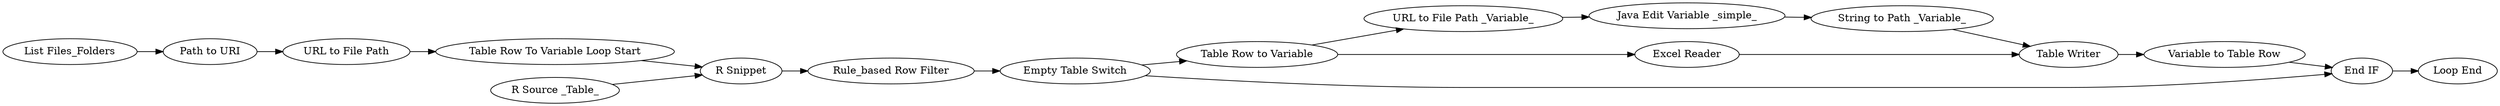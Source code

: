 digraph {
	61 -> 14
	65 -> 34
	34 -> 66
	61 -> 62
	33 -> 34
	60 -> 57
	32 -> 33
	33 -> 61
	18 -> 32
	14 -> 37
	55 -> 60
	54 -> 55
	37 -> 63
	64 -> 65
	57 -> 18
	62 -> 64
	31 -> 18
	63 -> 64
	64 [label="Table Writer"]
	57 [label="Table Row To Variable Loop Start"]
	55 [label="Path to URI"]
	34 [label="End IF"]
	66 [label="Loop End"]
	62 [label="Excel Reader"]
	31 [label="R Source _Table_"]
	65 [label="Variable to Table Row"]
	18 [label="R Snippet"]
	61 [label="Table Row to Variable"]
	63 [label="String to Path _Variable_"]
	54 [label="List Files_Folders"]
	14 [label="URL to File Path _Variable_"]
	33 [label="Empty Table Switch"]
	32 [label="Rule_based Row Filter"]
	60 [label="URL to File Path"]
	37 [label="Java Edit Variable _simple_"]
	rankdir=LR
}
